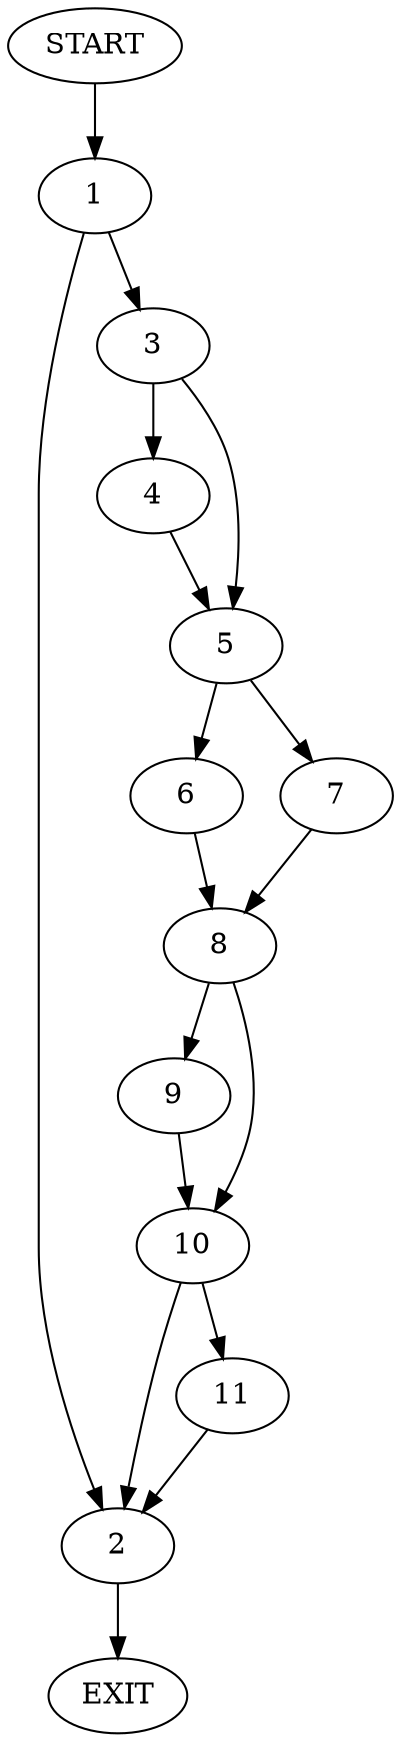 digraph {
0 [label="START"]
12 [label="EXIT"]
0 -> 1
1 -> 2
1 -> 3
2 -> 12
3 -> 4
3 -> 5
4 -> 5
5 -> 6
5 -> 7
6 -> 8
7 -> 8
8 -> 9
8 -> 10
9 -> 10
10 -> 11
10 -> 2
11 -> 2
}
